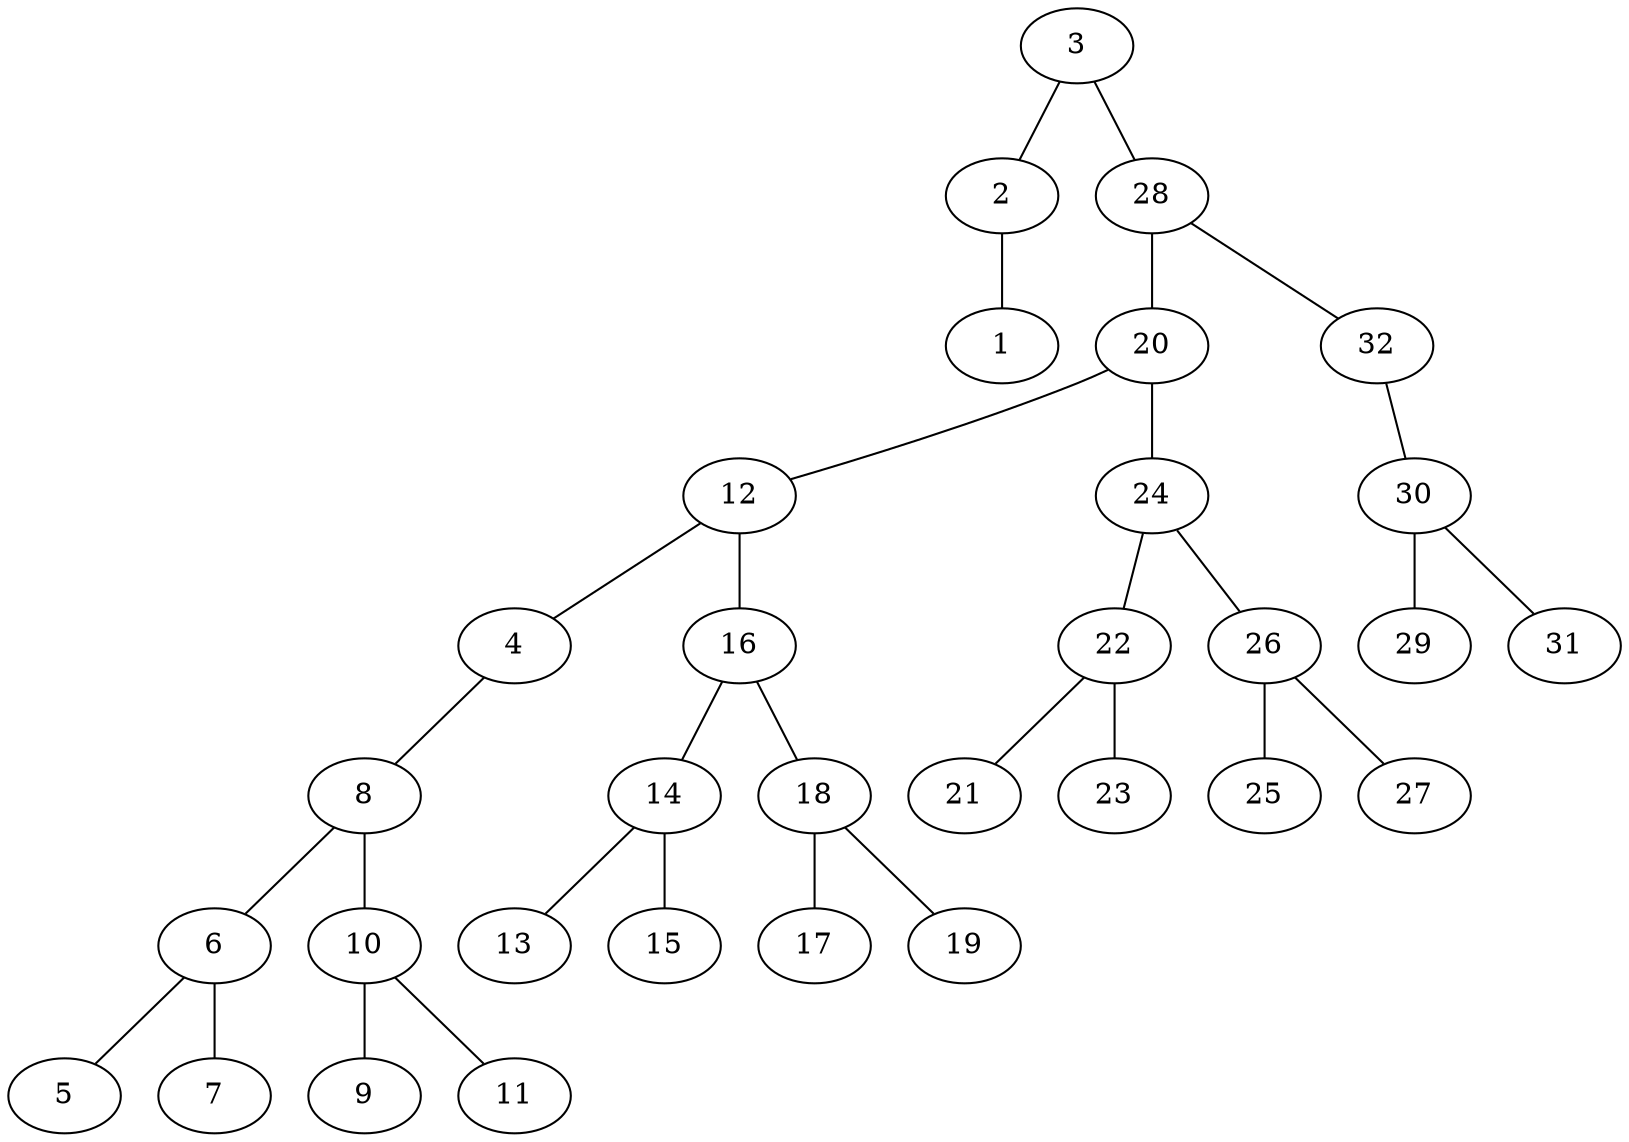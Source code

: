 graph find_3{
3 -- 2;
2 -- 1;
3 -- 28;
28 -- 20;
20 -- 12;
12 -- 4;
4 -- 8;
8 -- 6;
6 -- 5;
6 -- 7;
8 -- 10;
10 -- 9;
10 -- 11;
12 -- 16;
16 -- 14;
14 -- 13;
14 -- 15;
16 -- 18;
18 -- 17;
18 -- 19;
20 -- 24;
24 -- 22;
22 -- 21;
22 -- 23;
24 -- 26;
26 -- 25;
26 -- 27;
28 -- 32;
32 -- 30;
30 -- 29;
30 -- 31;
}
